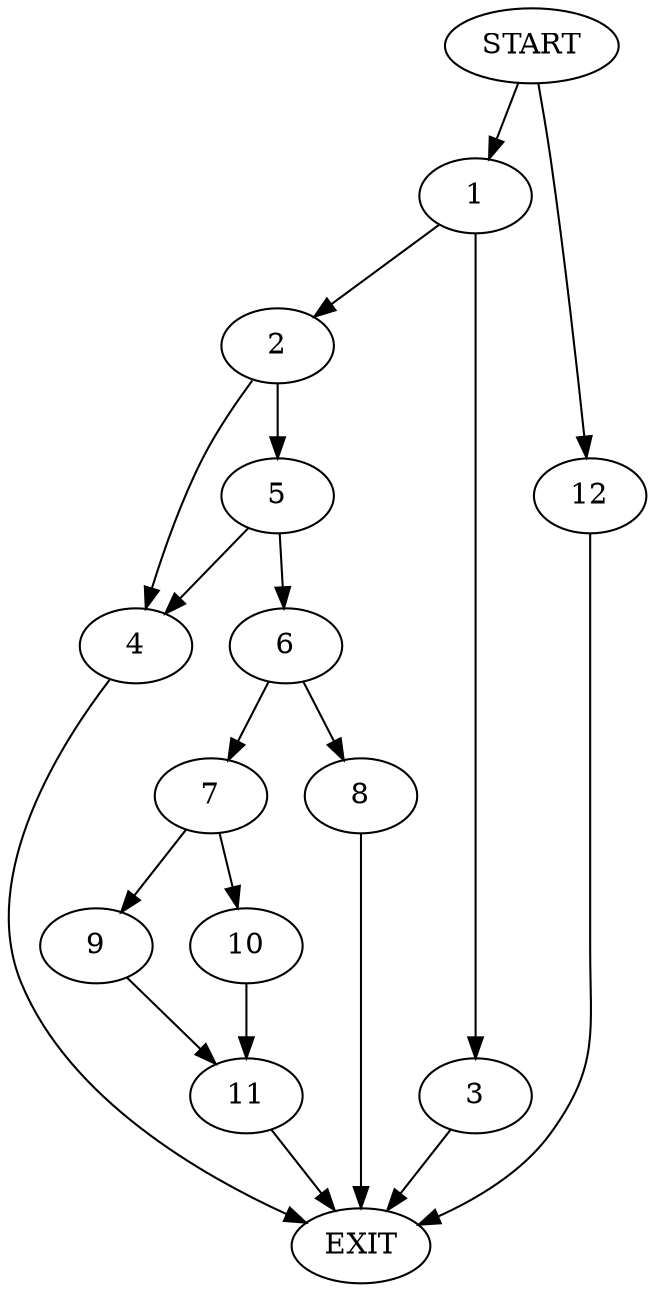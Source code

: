 digraph {
0 [label="START"]
13 [label="EXIT"]
0 -> 1
1 -> 2
1 -> 3
3 -> 13
2 -> 4
2 -> 5
4 -> 13
5 -> 4
5 -> 6
6 -> 7
6 -> 8
7 -> 9
7 -> 10
8 -> 13
10 -> 11
9 -> 11
11 -> 13
0 -> 12
12 -> 13
}
